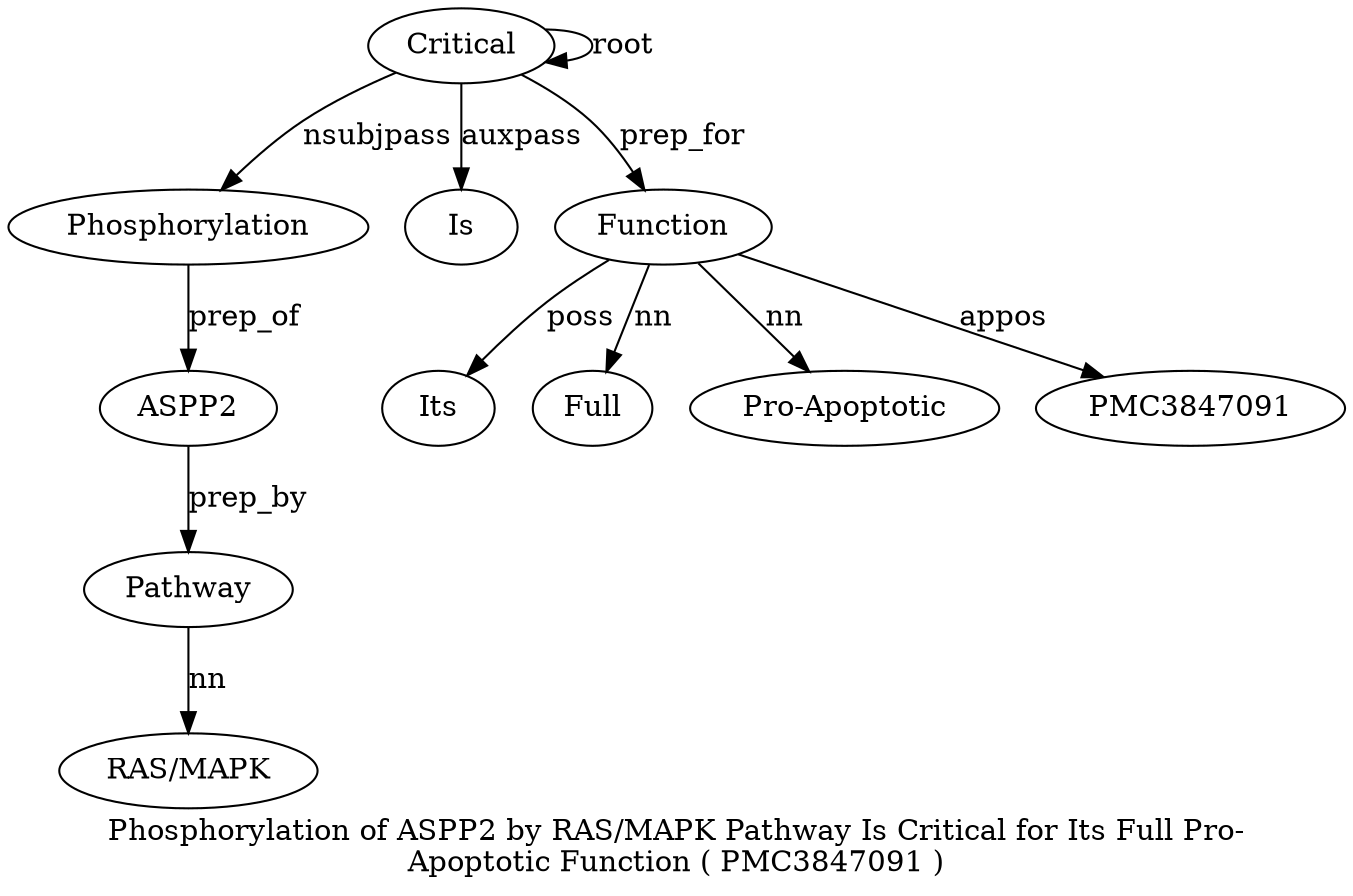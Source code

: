 digraph "Phosphorylation of ASPP2 by RAS/MAPK Pathway Is Critical for Its Full Pro-Apoptotic Function ( PMC3847091 )" {
label="Phosphorylation of ASPP2 by RAS/MAPK Pathway Is Critical for Its Full Pro-
Apoptotic Function ( PMC3847091 )";
Critical8 [style=filled, fillcolor=white, label=Critical];
Phosphorylation1 [style=filled, fillcolor=white, label=Phosphorylation];
Critical8 -> Phosphorylation1  [label=nsubjpass];
ASPP23 [style=filled, fillcolor=white, label=ASPP2];
Phosphorylation1 -> ASPP23  [label=prep_of];
Pathway6 [style=filled, fillcolor=white, label=Pathway];
"RAS/MAPK5" [style=filled, fillcolor=white, label="RAS/MAPK"];
Pathway6 -> "RAS/MAPK5"  [label=nn];
ASPP23 -> Pathway6  [label=prep_by];
Is7 [style=filled, fillcolor=white, label=Is];
Critical8 -> Is7  [label=auxpass];
Critical8 -> Critical8  [label=root];
Function13 [style=filled, fillcolor=white, label=Function];
Its10 [style=filled, fillcolor=white, label=Its];
Function13 -> Its10  [label=poss];
Full11 [style=filled, fillcolor=white, label=Full];
Function13 -> Full11  [label=nn];
"Pro-Apoptotic12" [style=filled, fillcolor=white, label="Pro-Apoptotic"];
Function13 -> "Pro-Apoptotic12"  [label=nn];
Critical8 -> Function13  [label=prep_for];
PMC384709115 [style=filled, fillcolor=white, label=PMC3847091];
Function13 -> PMC384709115  [label=appos];
}
